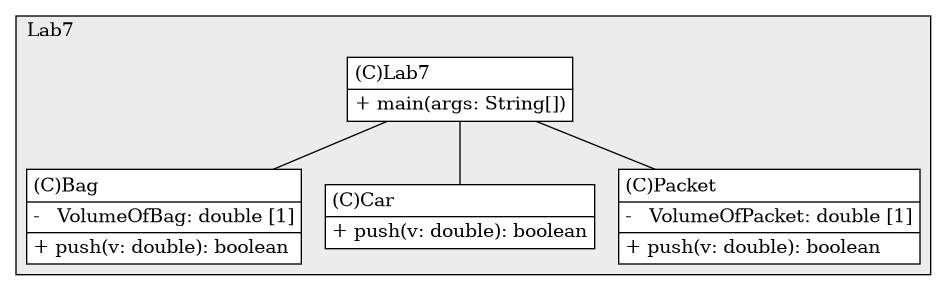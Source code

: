 @startuml

/' diagram meta data start
config=StructureConfiguration;
{
  "projectClassification": {
    "searchMode": "OpenProject", // OpenProject, AllProjects
    "includedProjects": "",
    "pathEndKeywords": "*.impl",
    "isClientPath": "",
    "isClientName": "",
    "isTestPath": "",
    "isTestName": "",
    "isMappingPath": "",
    "isMappingName": "",
    "isDataAccessPath": "",
    "isDataAccessName": "",
    "isDataStructurePath": "",
    "isDataStructureName": "",
    "isInterfaceStructuresPath": "",
    "isInterfaceStructuresName": "",
    "isEntryPointPath": "",
    "isEntryPointName": "",
    "treatFinalFieldsAsMandatory": false
  },
  "graphRestriction": {
    "classPackageExcludeFilter": "",
    "classPackageIncludeFilter": "",
    "classNameExcludeFilter": "",
    "classNameIncludeFilter": "",
    "methodNameExcludeFilter": "",
    "methodNameIncludeFilter": "",
    "removeByInheritance": "", // inheritance/annotation based filtering is done in a second step
    "removeByAnnotation": "",
    "removeByClassPackage": "", // cleanup the graph after inheritance/annotation based filtering is done
    "removeByClassName": "",
    "cutMappings": false,
    "cutEnum": true,
    "cutTests": true,
    "cutClient": true,
    "cutDataAccess": false,
    "cutInterfaceStructures": false,
    "cutDataStructures": false,
    "cutGetterAndSetter": true,
    "cutConstructors": true
  },
  "graphTraversal": {
    "forwardDepth": 6,
    "backwardDepth": 6,
    "classPackageExcludeFilter": "",
    "classPackageIncludeFilter": "",
    "classNameExcludeFilter": "",
    "classNameIncludeFilter": "",
    "methodNameExcludeFilter": "",
    "methodNameIncludeFilter": "",
    "hideMappings": false,
    "hideDataStructures": false,
    "hidePrivateMethods": true,
    "hideInterfaceCalls": true, // indirection: implementation -> interface (is hidden) -> implementation
    "onlyShowApplicationEntryPoints": false, // root node is included
    "useMethodCallsForStructureDiagram": "ForwardOnly" // ForwardOnly, BothDirections, No
  },
  "details": {
    "aggregation": "GroupByClass", // ByClass, GroupByClass, None
    "showClassGenericTypes": true,
    "showMethods": true,
    "showMethodParameterNames": true,
    "showMethodParameterTypes": true,
    "showMethodReturnType": true,
    "showPackageLevels": 2,
    "showDetailedClassStructure": true
  },
  "rootClass": "Lab7.Lab7",
  "extensionCallbackMethod": "" // qualified.class.name#methodName - signature: public static String method(String)
}
diagram meta data end '/



digraph g {
    rankdir="TB"
    splines=polyline
    

'nodes 
subgraph cluster_2360426 { 
   	label=Lab7
	labeljust=l
	fillcolor="#ececec"
	style=filled
   
   Bag2360426[
	label=<<TABLE BORDER="1" CELLBORDER="0" CELLPADDING="4" CELLSPACING="0">
<TR><TD ALIGN="LEFT" >(C)Bag</TD></TR>
<HR/>
<TR><TD ALIGN="LEFT" >-   VolumeOfBag: double [1]</TD></TR>
<HR/>
<TR><TD ALIGN="LEFT" >+ push(v: double): boolean</TD></TR>
</TABLE>>
	style=filled
	margin=0
	shape=plaintext
	fillcolor="#FFFFFF"
];

Car2360426[
	label=<<TABLE BORDER="1" CELLBORDER="0" CELLPADDING="4" CELLSPACING="0">
<TR><TD ALIGN="LEFT" >(C)Car</TD></TR>
<HR/>
<TR><TD ALIGN="LEFT" >+ push(v: double): boolean</TD></TR>
</TABLE>>
	style=filled
	margin=0
	shape=plaintext
	fillcolor="#FFFFFF"
];

Lab72360426[
	label=<<TABLE BORDER="1" CELLBORDER="0" CELLPADDING="4" CELLSPACING="0">
<TR><TD ALIGN="LEFT" >(C)Lab7</TD></TR>
<HR/>
<TR><TD ALIGN="LEFT" >+ main(args: String[])</TD></TR>
</TABLE>>
	style=filled
	margin=0
	shape=plaintext
	fillcolor="#FFFFFF"
];

Packet2360426[
	label=<<TABLE BORDER="1" CELLBORDER="0" CELLPADDING="4" CELLSPACING="0">
<TR><TD ALIGN="LEFT" >(C)Packet</TD></TR>
<HR/>
<TR><TD ALIGN="LEFT" >-   VolumeOfPacket: double [1]</TD></TR>
<HR/>
<TR><TD ALIGN="LEFT" >+ push(v: double): boolean</TD></TR>
</TABLE>>
	style=filled
	margin=0
	shape=plaintext
	fillcolor="#FFFFFF"
];
} 

'edges    
Lab72360426 -> Bag2360426[arrowhead=none];
Lab72360426 -> Car2360426[arrowhead=none];
Lab72360426 -> Packet2360426[arrowhead=none];
    
}
@enduml
